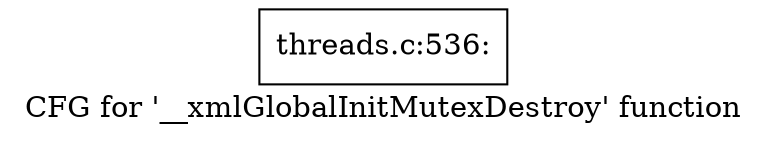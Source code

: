 digraph "CFG for '__xmlGlobalInitMutexDestroy' function" {
	label="CFG for '__xmlGlobalInitMutexDestroy' function";

	Node0x55d75a896110 [shape=record,label="{threads.c:536:}"];
}
